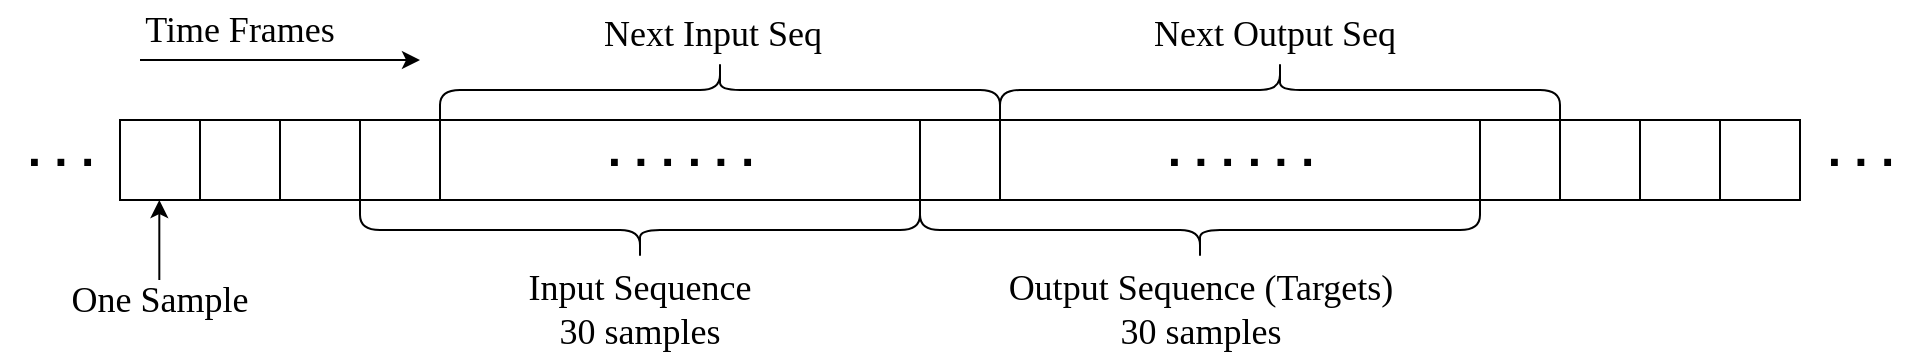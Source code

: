 <mxfile version="24.2.7" type="github">
  <diagram name="第 1 页" id="IR1yq7qya-Rb1jxSup0e">
    <mxGraphModel dx="1430" dy="797" grid="1" gridSize="10" guides="1" tooltips="1" connect="1" arrows="1" fold="1" page="1" pageScale="1" pageWidth="1169" pageHeight="827" math="0" shadow="0">
      <root>
        <mxCell id="0" />
        <mxCell id="1" parent="0" />
        <mxCell id="NAcvnJtwHVesjW897Djp-3" value="" style="rounded=0;whiteSpace=wrap;html=1;" vertex="1" parent="1">
          <mxGeometry x="560" y="200" width="240" height="40" as="geometry" />
        </mxCell>
        <mxCell id="NAcvnJtwHVesjW897Djp-4" value="" style="rounded=0;whiteSpace=wrap;html=1;" vertex="1" parent="1">
          <mxGeometry x="280" y="200" width="240" height="40" as="geometry" />
        </mxCell>
        <mxCell id="NAcvnJtwHVesjW897Djp-6" value="" style="shape=curlyBracket;whiteSpace=wrap;html=1;rounded=1;labelPosition=left;verticalLabelPosition=middle;align=right;verticalAlign=middle;rotation=-90;" vertex="1" parent="1">
          <mxGeometry x="365" y="115" width="30" height="280" as="geometry" />
        </mxCell>
        <mxCell id="NAcvnJtwHVesjW897Djp-7" value="" style="shape=curlyBracket;whiteSpace=wrap;html=1;rounded=1;labelPosition=left;verticalLabelPosition=middle;align=right;verticalAlign=middle;rotation=-90;" vertex="1" parent="1">
          <mxGeometry x="645" y="115" width="30" height="280" as="geometry" />
        </mxCell>
        <mxCell id="NAcvnJtwHVesjW897Djp-9" value="&lt;div&gt;&lt;font style=&quot;font-size: 18px;&quot; face=&quot;Times New Roman&quot;&gt;Input Sequence &lt;br&gt;&lt;/font&gt;&lt;/div&gt;&lt;div&gt;&lt;font style=&quot;font-size: 18px;&quot; face=&quot;Times New Roman&quot;&gt;30 samples&lt;br&gt;&lt;/font&gt;&lt;/div&gt;" style="text;html=1;align=center;verticalAlign=middle;whiteSpace=wrap;rounded=0;" vertex="1" parent="1">
          <mxGeometry x="305" y="280" width="150" height="30" as="geometry" />
        </mxCell>
        <mxCell id="NAcvnJtwHVesjW897Djp-10" value="&lt;div&gt;&lt;font style=&quot;font-size: 18px;&quot; face=&quot;Times New Roman&quot;&gt;Output Sequence (Targets)&lt;/font&gt;&lt;/div&gt;&lt;div&gt;&lt;font style=&quot;font-size: 18px;&quot; face=&quot;Times New Roman&quot;&gt;30 samples&lt;br&gt;&lt;/font&gt;&lt;/div&gt;" style="text;html=1;align=center;verticalAlign=middle;whiteSpace=wrap;rounded=0;" vertex="1" parent="1">
          <mxGeometry x="552.5" y="275" width="215" height="40" as="geometry" />
        </mxCell>
        <mxCell id="NAcvnJtwHVesjW897Djp-11" value="" style="rounded=0;whiteSpace=wrap;html=1;" vertex="1" parent="1">
          <mxGeometry x="200" y="200" width="40" height="40" as="geometry" />
        </mxCell>
        <mxCell id="NAcvnJtwHVesjW897Djp-12" value="" style="rounded=0;whiteSpace=wrap;html=1;" vertex="1" parent="1">
          <mxGeometry x="160" y="200" width="40" height="40" as="geometry" />
        </mxCell>
        <mxCell id="NAcvnJtwHVesjW897Djp-13" value="" style="rounded=0;whiteSpace=wrap;html=1;" vertex="1" parent="1">
          <mxGeometry x="120" y="200" width="40" height="40" as="geometry" />
        </mxCell>
        <mxCell id="NAcvnJtwHVesjW897Djp-14" value="" style="rounded=0;whiteSpace=wrap;html=1;" vertex="1" parent="1">
          <mxGeometry x="800" y="200" width="40" height="40" as="geometry" />
        </mxCell>
        <mxCell id="NAcvnJtwHVesjW897Djp-15" value="" style="rounded=0;whiteSpace=wrap;html=1;" vertex="1" parent="1">
          <mxGeometry x="840" y="200" width="40" height="40" as="geometry" />
        </mxCell>
        <mxCell id="NAcvnJtwHVesjW897Djp-16" value="" style="rounded=0;whiteSpace=wrap;html=1;" vertex="1" parent="1">
          <mxGeometry x="880" y="200" width="40" height="40" as="geometry" />
        </mxCell>
        <mxCell id="NAcvnJtwHVesjW897Djp-17" value="" style="rounded=0;whiteSpace=wrap;html=1;" vertex="1" parent="1">
          <mxGeometry x="920" y="200" width="40" height="40" as="geometry" />
        </mxCell>
        <mxCell id="NAcvnJtwHVesjW897Djp-19" value="" style="endArrow=classic;html=1;rounded=0;" edge="1" parent="1">
          <mxGeometry width="50" height="50" relative="1" as="geometry">
            <mxPoint x="130" y="170" as="sourcePoint" />
            <mxPoint x="270" y="170" as="targetPoint" />
          </mxGeometry>
        </mxCell>
        <mxCell id="NAcvnJtwHVesjW897Djp-20" value="&lt;font style=&quot;font-size: 18px;&quot; face=&quot;Times New Roman&quot;&gt;Time Frames&lt;/font&gt;" style="text;html=1;align=center;verticalAlign=middle;whiteSpace=wrap;rounded=0;" vertex="1" parent="1">
          <mxGeometry x="120" y="140" width="120" height="30" as="geometry" />
        </mxCell>
        <mxCell id="NAcvnJtwHVesjW897Djp-24" value="" style="rounded=0;whiteSpace=wrap;html=1;" vertex="1" parent="1">
          <mxGeometry x="240" y="200" width="40" height="40" as="geometry" />
        </mxCell>
        <mxCell id="NAcvnJtwHVesjW897Djp-26" value="" style="rounded=0;whiteSpace=wrap;html=1;" vertex="1" parent="1">
          <mxGeometry x="520" y="200" width="40" height="40" as="geometry" />
        </mxCell>
        <mxCell id="NAcvnJtwHVesjW897Djp-28" value="" style="shape=curlyBracket;whiteSpace=wrap;html=1;rounded=1;flipH=1;labelPosition=right;verticalLabelPosition=middle;align=left;verticalAlign=middle;rotation=-90;" vertex="1" parent="1">
          <mxGeometry x="405" y="45" width="30" height="280" as="geometry" />
        </mxCell>
        <mxCell id="NAcvnJtwHVesjW897Djp-30" value="" style="shape=curlyBracket;whiteSpace=wrap;html=1;rounded=1;flipH=1;labelPosition=right;verticalLabelPosition=middle;align=left;verticalAlign=middle;rotation=-90;" vertex="1" parent="1">
          <mxGeometry x="685" y="45" width="30" height="280" as="geometry" />
        </mxCell>
        <mxCell id="NAcvnJtwHVesjW897Djp-31" value="&lt;font face=&quot;Times New Roman&quot; style=&quot;font-size: 18px;&quot;&gt;Next Input Seq &lt;/font&gt;" style="text;whiteSpace=wrap;html=1;" vertex="1" parent="1">
          <mxGeometry x="360" y="140" width="120" height="40" as="geometry" />
        </mxCell>
        <mxCell id="NAcvnJtwHVesjW897Djp-32" value="&lt;font face=&quot;Times New Roman&quot; style=&quot;font-size: 18px;&quot;&gt;Next Output Seq &lt;/font&gt;" style="text;whiteSpace=wrap;html=1;" vertex="1" parent="1">
          <mxGeometry x="635" y="140" width="130" height="40" as="geometry" />
        </mxCell>
        <mxCell id="NAcvnJtwHVesjW897Djp-33" value="" style="endArrow=classic;html=1;rounded=0;" edge="1" parent="1">
          <mxGeometry width="50" height="50" relative="1" as="geometry">
            <mxPoint x="139.66" y="280" as="sourcePoint" />
            <mxPoint x="139.66" y="240" as="targetPoint" />
            <Array as="points">
              <mxPoint x="139.66" y="240" />
            </Array>
          </mxGeometry>
        </mxCell>
        <mxCell id="NAcvnJtwHVesjW897Djp-34" value="&lt;font style=&quot;font-size: 18px;&quot; face=&quot;Times New Roman&quot;&gt;One Sample&lt;br&gt;&lt;/font&gt;" style="text;html=1;align=center;verticalAlign=middle;whiteSpace=wrap;rounded=0;" vertex="1" parent="1">
          <mxGeometry x="80" y="280" width="120" height="20" as="geometry" />
        </mxCell>
        <mxCell id="NAcvnJtwHVesjW897Djp-36" value=". . . . . ." style="text;strokeColor=none;fillColor=none;html=1;fontSize=24;fontStyle=1;verticalAlign=middle;align=center;" vertex="1" parent="1">
          <mxGeometry x="350" y="200" width="100" height="30" as="geometry" />
        </mxCell>
        <mxCell id="NAcvnJtwHVesjW897Djp-37" value=". . . . . ." style="text;strokeColor=none;fillColor=none;html=1;fontSize=24;fontStyle=1;verticalAlign=middle;align=center;" vertex="1" parent="1">
          <mxGeometry x="630" y="200" width="100" height="30" as="geometry" />
        </mxCell>
        <mxCell id="NAcvnJtwHVesjW897Djp-38" value=". . ." style="text;strokeColor=none;fillColor=none;html=1;fontSize=24;fontStyle=1;verticalAlign=middle;align=center;" vertex="1" parent="1">
          <mxGeometry x="60" y="200" width="60" height="30" as="geometry" />
        </mxCell>
        <mxCell id="NAcvnJtwHVesjW897Djp-40" value=". . ." style="text;strokeColor=none;fillColor=none;html=1;fontSize=24;fontStyle=1;verticalAlign=middle;align=center;" vertex="1" parent="1">
          <mxGeometry x="960" y="200" width="60" height="30" as="geometry" />
        </mxCell>
      </root>
    </mxGraphModel>
  </diagram>
</mxfile>
